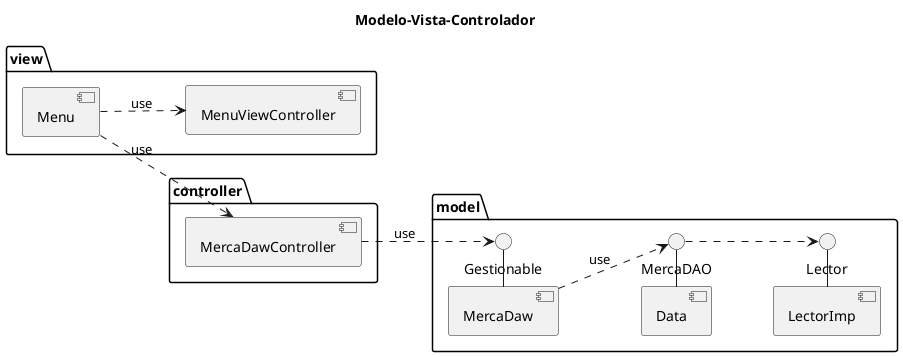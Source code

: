@startuml Modelo-Vista-Controlador
title Modelo-Vista-Controlador
left to right direction
package view{
    component MenuViewController as mvc
    component Menu as mv
}

package controller{
    component MercaDawController as mdc
}

package model{
    component MercaDaw
    component Data 
    component LectorImp

    () "MercaDAO" as dao
    () "Gestionable" as gestion
    () "Lector" as lectorif

    MercaDaw -() gestion
    Data -() dao
    LectorImp -() lectorif

}

mdc ..> gestion : use
MercaDaw ..> dao : use

    mv ..> mvc : use
    mv ..> mdc: use
dao ..> lectorif

@enduml